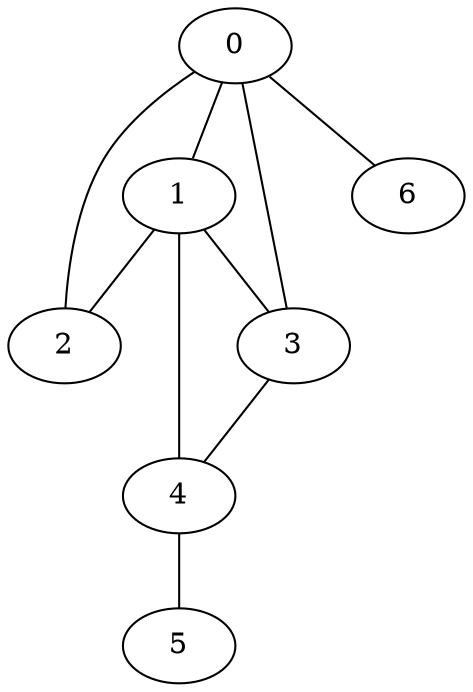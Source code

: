 strict graph  {
0;
1;
2;
3;
6;
4;
5;
0 -- 1  [weight=2];
0 -- 2  [weight=2];
0 -- 3  [weight=2];
0 -- 6  [weight=2];
1 -- 2  [weight=2];
1 -- 3  [weight=6];
1 -- 4  [weight=3];
3 -- 4  [weight=2];
4 -- 5  [weight=2];
}
